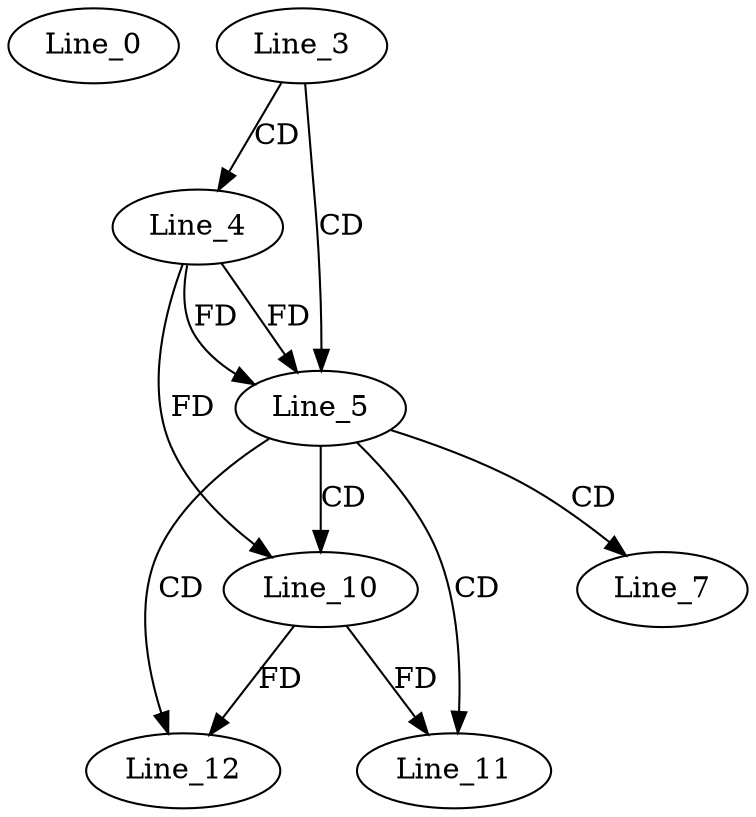 digraph G {
  Line_0;
  Line_3;
  Line_4;
  Line_5;
  Line_5;
  Line_5;
  Line_7;
  Line_10;
  Line_10;
  Line_11;
  Line_12;
  Line_12;
  Line_3 -> Line_4 [ label="CD" ];
  Line_3 -> Line_5 [ label="CD" ];
  Line_4 -> Line_5 [ label="FD" ];
  Line_4 -> Line_5 [ label="FD" ];
  Line_5 -> Line_7 [ label="CD" ];
  Line_5 -> Line_10 [ label="CD" ];
  Line_4 -> Line_10 [ label="FD" ];
  Line_5 -> Line_11 [ label="CD" ];
  Line_10 -> Line_11 [ label="FD" ];
  Line_5 -> Line_12 [ label="CD" ];
  Line_10 -> Line_12 [ label="FD" ];
}
